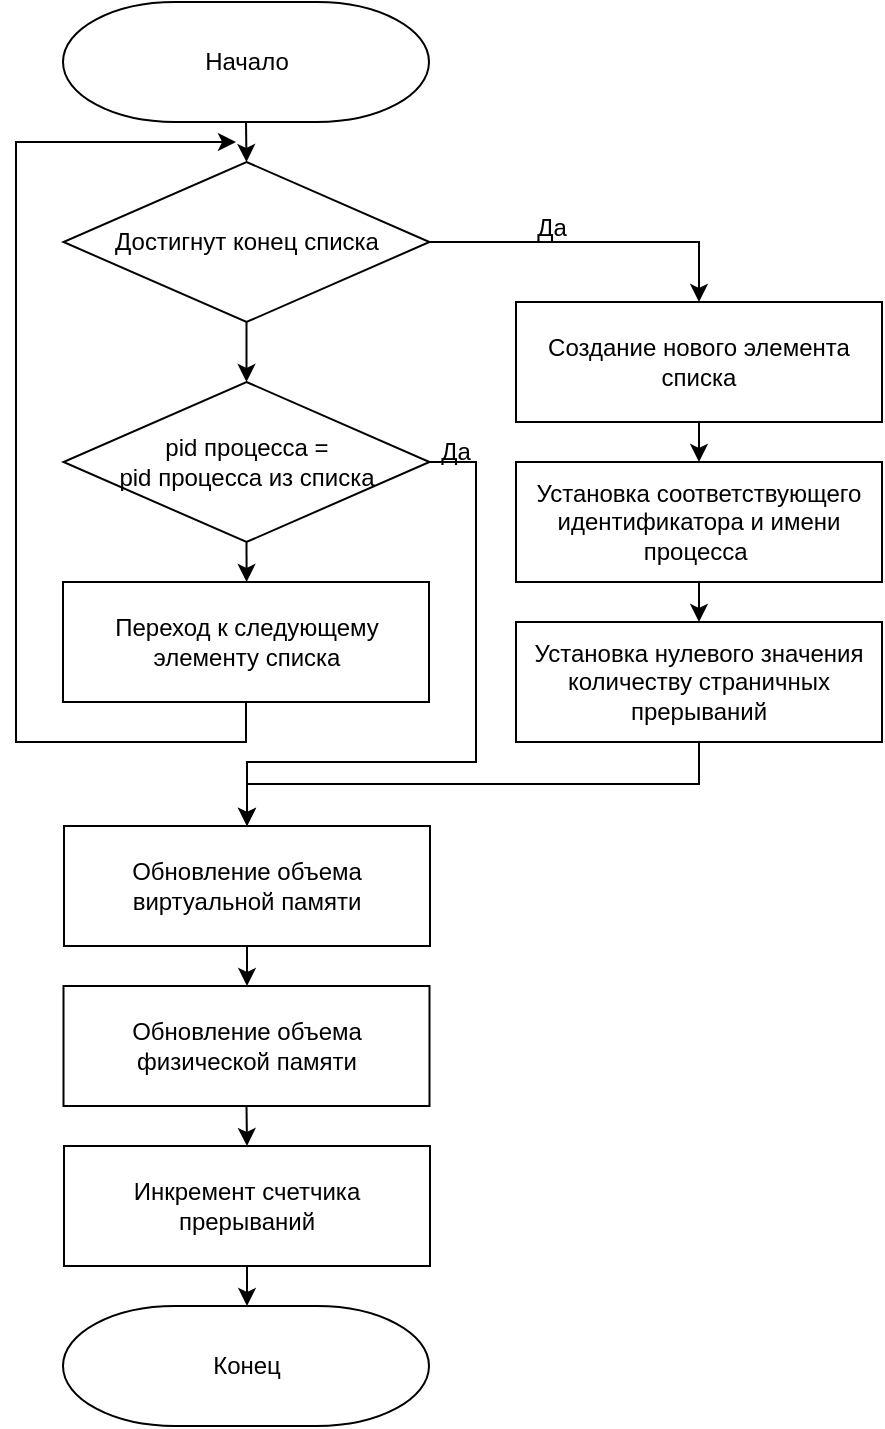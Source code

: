 <mxfile version="23.1.4" type="device" pages="4">
  <diagram name="Страница — 1" id="8gSsBskgYCqmv3yqJh8i">
    <mxGraphModel dx="880" dy="468" grid="1" gridSize="10" guides="1" tooltips="1" connect="1" arrows="1" fold="1" page="1" pageScale="1" pageWidth="827" pageHeight="1169" math="0" shadow="0">
      <root>
        <mxCell id="0" />
        <mxCell id="1" parent="0" />
        <mxCell id="FN5sF9n2hCXIpSzczThB-11" style="edgeStyle=orthogonalEdgeStyle;rounded=0;orthogonalLoop=1;jettySize=auto;html=1;exitX=0.5;exitY=1;exitDx=0;exitDy=0;exitPerimeter=0;entryX=0.5;entryY=0;entryDx=0;entryDy=0;" parent="1" source="FN5sF9n2hCXIpSzczThB-1" target="FN5sF9n2hCXIpSzczThB-8" edge="1">
          <mxGeometry relative="1" as="geometry" />
        </mxCell>
        <mxCell id="FN5sF9n2hCXIpSzczThB-1" value="Начало" style="strokeWidth=1;html=1;shape=mxgraph.flowchart.terminator;whiteSpace=wrap;" parent="1" vertex="1">
          <mxGeometry x="203.5" y="70" width="183" height="60" as="geometry" />
        </mxCell>
        <mxCell id="FN5sF9n2hCXIpSzczThB-16" style="edgeStyle=orthogonalEdgeStyle;rounded=0;orthogonalLoop=1;jettySize=auto;html=1;exitX=0.5;exitY=1;exitDx=0;exitDy=0;" parent="1" source="FN5sF9n2hCXIpSzczThB-6" target="FN5sF9n2hCXIpSzczThB-15" edge="1">
          <mxGeometry relative="1" as="geometry" />
        </mxCell>
        <mxCell id="FN5sF9n2hCXIpSzczThB-6" value="pid процесса = &lt;br&gt;pid процесса из списка" style="rhombus;whiteSpace=wrap;html=1;" parent="1" vertex="1">
          <mxGeometry x="203.75" y="260" width="183" height="80" as="geometry" />
        </mxCell>
        <mxCell id="FN5sF9n2hCXIpSzczThB-24" style="edgeStyle=orthogonalEdgeStyle;rounded=0;orthogonalLoop=1;jettySize=auto;html=1;exitX=1;exitY=0.5;exitDx=0;exitDy=0;entryX=0.5;entryY=0;entryDx=0;entryDy=0;" parent="1" source="FN5sF9n2hCXIpSzczThB-8" target="FN5sF9n2hCXIpSzczThB-25" edge="1">
          <mxGeometry relative="1" as="geometry">
            <mxPoint x="530" y="190" as="targetPoint" />
          </mxGeometry>
        </mxCell>
        <mxCell id="FN5sF9n2hCXIpSzczThB-8" value="Достигнут конец списка" style="rhombus;whiteSpace=wrap;html=1;" parent="1" vertex="1">
          <mxGeometry x="203.75" y="150" width="183" height="80" as="geometry" />
        </mxCell>
        <mxCell id="FN5sF9n2hCXIpSzczThB-9" value="" style="endArrow=classic;html=1;rounded=0;exitX=0.5;exitY=1;exitDx=0;exitDy=0;entryX=0.5;entryY=0;entryDx=0;entryDy=0;" parent="1" source="FN5sF9n2hCXIpSzczThB-8" target="FN5sF9n2hCXIpSzczThB-6" edge="1">
          <mxGeometry width="50" height="50" relative="1" as="geometry">
            <mxPoint x="390" y="270" as="sourcePoint" />
            <mxPoint x="440" y="220" as="targetPoint" />
          </mxGeometry>
        </mxCell>
        <mxCell id="FN5sF9n2hCXIpSzczThB-12" value="" style="endArrow=classic;html=1;rounded=0;exitX=1;exitY=0.5;exitDx=0;exitDy=0;entryX=0.5;entryY=0;entryDx=0;entryDy=0;edgeStyle=orthogonalEdgeStyle;" parent="1" source="FN5sF9n2hCXIpSzczThB-6" target="FN5sF9n2hCXIpSzczThB-20" edge="1">
          <mxGeometry width="50" height="50" relative="1" as="geometry">
            <mxPoint x="390" y="440" as="sourcePoint" />
            <mxPoint x="480" y="460" as="targetPoint" />
            <Array as="points">
              <mxPoint x="410" y="300" />
              <mxPoint x="410" y="450" />
              <mxPoint x="295" y="450" />
            </Array>
          </mxGeometry>
        </mxCell>
        <mxCell id="FN5sF9n2hCXIpSzczThB-15" value="Переход к следующему элементу списка" style="rounded=0;whiteSpace=wrap;html=1;" parent="1" vertex="1">
          <mxGeometry x="203.5" y="360" width="183" height="60" as="geometry" />
        </mxCell>
        <mxCell id="FN5sF9n2hCXIpSzczThB-17" value="" style="endArrow=classic;html=1;rounded=0;edgeStyle=orthogonalEdgeStyle;elbow=vertical;exitX=0.5;exitY=1;exitDx=0;exitDy=0;" parent="1" source="FN5sF9n2hCXIpSzczThB-15" edge="1">
          <mxGeometry width="50" height="50" relative="1" as="geometry">
            <mxPoint x="110" y="470" as="sourcePoint" />
            <mxPoint x="290" y="140" as="targetPoint" />
            <Array as="points">
              <mxPoint x="295" y="440" />
              <mxPoint x="180" y="440" />
              <mxPoint x="180" y="140" />
            </Array>
          </mxGeometry>
        </mxCell>
        <mxCell id="FN5sF9n2hCXIpSzczThB-32" style="edgeStyle=orthogonalEdgeStyle;rounded=0;orthogonalLoop=1;jettySize=auto;html=1;exitX=0.5;exitY=1;exitDx=0;exitDy=0;" parent="1" source="FN5sF9n2hCXIpSzczThB-20" target="FN5sF9n2hCXIpSzczThB-21" edge="1">
          <mxGeometry relative="1" as="geometry" />
        </mxCell>
        <mxCell id="FN5sF9n2hCXIpSzczThB-20" value="Обновление объема виртуальной памяти" style="rounded=0;whiteSpace=wrap;html=1;" parent="1" vertex="1">
          <mxGeometry x="204" y="482" width="183" height="60" as="geometry" />
        </mxCell>
        <mxCell id="FN5sF9n2hCXIpSzczThB-33" style="edgeStyle=orthogonalEdgeStyle;rounded=0;orthogonalLoop=1;jettySize=auto;html=1;exitX=0.5;exitY=1;exitDx=0;exitDy=0;entryX=0.5;entryY=0;entryDx=0;entryDy=0;" parent="1" source="FN5sF9n2hCXIpSzczThB-21" target="FN5sF9n2hCXIpSzczThB-22" edge="1">
          <mxGeometry relative="1" as="geometry" />
        </mxCell>
        <mxCell id="FN5sF9n2hCXIpSzczThB-21" value="Обновление объема физической памяти" style="rounded=0;whiteSpace=wrap;html=1;" parent="1" vertex="1">
          <mxGeometry x="203.75" y="562" width="183" height="60" as="geometry" />
        </mxCell>
        <mxCell id="FN5sF9n2hCXIpSzczThB-34" style="edgeStyle=orthogonalEdgeStyle;rounded=0;orthogonalLoop=1;jettySize=auto;html=1;exitX=0.5;exitY=1;exitDx=0;exitDy=0;" parent="1" source="FN5sF9n2hCXIpSzczThB-22" target="FN5sF9n2hCXIpSzczThB-31" edge="1">
          <mxGeometry relative="1" as="geometry" />
        </mxCell>
        <mxCell id="FN5sF9n2hCXIpSzczThB-22" value="Инкремент счетчика прерываний" style="rounded=0;whiteSpace=wrap;html=1;" parent="1" vertex="1">
          <mxGeometry x="204" y="642" width="183" height="60" as="geometry" />
        </mxCell>
        <mxCell id="FN5sF9n2hCXIpSzczThB-23" value="Да" style="text;html=1;align=center;verticalAlign=middle;whiteSpace=wrap;rounded=0;" parent="1" vertex="1">
          <mxGeometry x="370" y="280" width="60" height="30" as="geometry" />
        </mxCell>
        <mxCell id="FN5sF9n2hCXIpSzczThB-35" style="edgeStyle=orthogonalEdgeStyle;rounded=0;orthogonalLoop=1;jettySize=auto;html=1;exitX=0.5;exitY=1;exitDx=0;exitDy=0;entryX=0.5;entryY=0;entryDx=0;entryDy=0;" parent="1" source="FN5sF9n2hCXIpSzczThB-25" target="FN5sF9n2hCXIpSzczThB-26" edge="1">
          <mxGeometry relative="1" as="geometry" />
        </mxCell>
        <mxCell id="FN5sF9n2hCXIpSzczThB-25" value="Создание нового элемента списка" style="rounded=0;whiteSpace=wrap;html=1;" parent="1" vertex="1">
          <mxGeometry x="430" y="220" width="183" height="60" as="geometry" />
        </mxCell>
        <mxCell id="FN5sF9n2hCXIpSzczThB-36" style="edgeStyle=orthogonalEdgeStyle;rounded=0;orthogonalLoop=1;jettySize=auto;html=1;exitX=0.5;exitY=1;exitDx=0;exitDy=0;entryX=0.5;entryY=0;entryDx=0;entryDy=0;" parent="1" source="FN5sF9n2hCXIpSzczThB-26" target="FN5sF9n2hCXIpSzczThB-29" edge="1">
          <mxGeometry relative="1" as="geometry" />
        </mxCell>
        <mxCell id="FN5sF9n2hCXIpSzczThB-26" value="Установка соответствующего идентификатора и имени процесса&amp;nbsp;" style="rounded=0;whiteSpace=wrap;html=1;" parent="1" vertex="1">
          <mxGeometry x="430" y="300" width="183" height="60" as="geometry" />
        </mxCell>
        <mxCell id="FN5sF9n2hCXIpSzczThB-27" value="Да" style="text;html=1;align=center;verticalAlign=middle;whiteSpace=wrap;rounded=0;" parent="1" vertex="1">
          <mxGeometry x="418" y="168" width="60" height="30" as="geometry" />
        </mxCell>
        <mxCell id="FN5sF9n2hCXIpSzczThB-30" style="edgeStyle=orthogonalEdgeStyle;rounded=0;orthogonalLoop=1;jettySize=auto;html=1;exitX=0.5;exitY=1;exitDx=0;exitDy=0;" parent="1" source="FN5sF9n2hCXIpSzczThB-29" target="FN5sF9n2hCXIpSzczThB-20" edge="1">
          <mxGeometry relative="1" as="geometry" />
        </mxCell>
        <mxCell id="FN5sF9n2hCXIpSzczThB-29" value="Установка нулевого значения количеству страничных прерываний" style="rounded=0;whiteSpace=wrap;html=1;" parent="1" vertex="1">
          <mxGeometry x="430" y="380" width="183" height="60" as="geometry" />
        </mxCell>
        <mxCell id="FN5sF9n2hCXIpSzczThB-31" value="Конец" style="strokeWidth=1;html=1;shape=mxgraph.flowchart.terminator;whiteSpace=wrap;" parent="1" vertex="1">
          <mxGeometry x="203.5" y="722" width="183" height="60" as="geometry" />
        </mxCell>
      </root>
    </mxGraphModel>
  </diagram>
  <diagram id="msku9psWZ6GVIqZwLK3_" name="Страница — 2">
    <mxGraphModel dx="880" dy="468" grid="1" gridSize="10" guides="1" tooltips="1" connect="1" arrows="1" fold="1" page="1" pageScale="1" pageWidth="827" pageHeight="1169" math="0" shadow="0">
      <root>
        <mxCell id="0" />
        <mxCell id="1" parent="0" />
        <mxCell id="mTRlV8fZgw5BLUt4FxDM-5" style="edgeStyle=orthogonalEdgeStyle;rounded=0;orthogonalLoop=1;jettySize=auto;html=1;exitX=1;exitY=0.25;exitDx=0;exitDy=0;entryX=0;entryY=0.25;entryDx=0;entryDy=0;" parent="1" source="mTRlV8fZgw5BLUt4FxDM-1" target="mTRlV8fZgw5BLUt4FxDM-3" edge="1">
          <mxGeometry relative="1" as="geometry" />
        </mxCell>
        <mxCell id="mTRlV8fZgw5BLUt4FxDM-1" value="&lt;p style=&quot;line-height: 0%;&quot;&gt;Пространство пользователя&lt;/p&gt;" style="rounded=0;whiteSpace=wrap;html=1;" parent="1" vertex="1">
          <mxGeometry x="10" y="110" width="180" height="90" as="geometry" />
        </mxCell>
        <mxCell id="mTRlV8fZgw5BLUt4FxDM-14" style="edgeStyle=orthogonalEdgeStyle;rounded=0;orthogonalLoop=1;jettySize=auto;html=1;exitX=0;exitY=0.75;exitDx=0;exitDy=0;entryX=1;entryY=0.75;entryDx=0;entryDy=0;" parent="1" source="mTRlV8fZgw5BLUt4FxDM-3" target="mTRlV8fZgw5BLUt4FxDM-1" edge="1">
          <mxGeometry relative="1" as="geometry" />
        </mxCell>
        <mxCell id="mTRlV8fZgw5BLUt4FxDM-3" value="char *output_buffer" style="rounded=0;whiteSpace=wrap;html=1;" parent="1" vertex="1">
          <mxGeometry x="360" y="110" width="330" height="90" as="geometry" />
        </mxCell>
        <mxCell id="mTRlV8fZgw5BLUt4FxDM-4" value="Пространство ядра" style="text;html=1;align=center;verticalAlign=middle;whiteSpace=wrap;rounded=0;" parent="1" vertex="1">
          <mxGeometry x="445" y="110" width="160" height="30" as="geometry" />
        </mxCell>
        <mxCell id="mTRlV8fZgw5BLUt4FxDM-6" value="cat /proc/my_page_fault" style="text;html=1;align=center;verticalAlign=middle;whiteSpace=wrap;rounded=0;" parent="1" vertex="1">
          <mxGeometry x="190" y="100" width="170" height="30" as="geometry" />
        </mxCell>
        <mxCell id="mTRlV8fZgw5BLUt4FxDM-8" value="copy_to_user(buffer, output_buffer + *offset, count)" style="text;html=1;align=center;verticalAlign=middle;whiteSpace=wrap;rounded=0;" parent="1" vertex="1">
          <mxGeometry x="190" y="190" width="170" height="30" as="geometry" />
        </mxCell>
        <mxCell id="mTRlV8fZgw5BLUt4FxDM-10" value="reader()" style="rounded=0;whiteSpace=wrap;html=1;" parent="1" vertex="1">
          <mxGeometry x="370" y="150" width="100" height="30" as="geometry" />
        </mxCell>
        <mxCell id="mTRlV8fZgw5BLUt4FxDM-13" value="" style="edgeStyle=orthogonalEdgeStyle;rounded=0;orthogonalLoop=1;jettySize=auto;html=1;" parent="1" source="mTRlV8fZgw5BLUt4FxDM-11" target="mTRlV8fZgw5BLUt4FxDM-10" edge="1">
          <mxGeometry relative="1" as="geometry" />
        </mxCell>
        <mxCell id="mTRlV8fZgw5BLUt4FxDM-11" value="create_buffer()" style="rounded=0;whiteSpace=wrap;html=1;" parent="1" vertex="1">
          <mxGeometry x="580" y="150" width="100" height="30" as="geometry" />
        </mxCell>
        <mxCell id="mTRlV8fZgw5BLUt4FxDM-12" value="" style="endArrow=classic;startArrow=classic;html=1;rounded=0;entryX=0;entryY=0.5;entryDx=0;entryDy=0;exitX=1;exitY=0.5;exitDx=0;exitDy=0;" parent="1" source="mTRlV8fZgw5BLUt4FxDM-10" target="mTRlV8fZgw5BLUt4FxDM-11" edge="1">
          <mxGeometry width="50" height="50" relative="1" as="geometry">
            <mxPoint x="390" y="270" as="sourcePoint" />
            <mxPoint x="440" y="220" as="targetPoint" />
          </mxGeometry>
        </mxCell>
        <mxCell id="l79wfTf76gtKPBuZ0pS0-1" value="" style="endArrow=none;html=1;rounded=0;fillColor=#f5f5f5;strokeColor=#ababab;" edge="1" parent="1">
          <mxGeometry width="50" height="50" relative="1" as="geometry">
            <mxPoint x="270" y="241" as="sourcePoint" />
            <mxPoint x="270" y="81" as="targetPoint" />
          </mxGeometry>
        </mxCell>
      </root>
    </mxGraphModel>
  </diagram>
  <diagram id="zr-N43XsvUIEM3O1FHie" name="Страница — 3">
    <mxGraphModel dx="880" dy="468" grid="1" gridSize="10" guides="1" tooltips="1" connect="1" arrows="1" fold="1" page="1" pageScale="1" pageWidth="827" pageHeight="1169" math="0" shadow="0">
      <root>
        <mxCell id="0" />
        <mxCell id="1" parent="0" />
        <mxCell id="2JBBUG47Vj0SRZKVkvNy-1" value="Отслеживание страничных прерываний" style="rounded=0;whiteSpace=wrap;html=1;" vertex="1" parent="1">
          <mxGeometry x="240" y="170" width="180" height="110" as="geometry" />
        </mxCell>
        <mxCell id="2JBBUG47Vj0SRZKVkvNy-2" value="" style="endArrow=classic;html=1;rounded=0;entryX=0;entryY=0.25;entryDx=0;entryDy=0;" edge="1" parent="1" target="2JBBUG47Vj0SRZKVkvNy-1">
          <mxGeometry width="50" height="50" relative="1" as="geometry">
            <mxPoint x="80" y="198" as="sourcePoint" />
            <mxPoint x="250" y="220" as="targetPoint" />
          </mxGeometry>
        </mxCell>
        <mxCell id="2JBBUG47Vj0SRZKVkvNy-4" value="Процесс, на котором возникло страничное прерывание" style="text;html=1;align=center;verticalAlign=middle;whiteSpace=wrap;rounded=0;" vertex="1" parent="1">
          <mxGeometry x="80" y="160" width="150" height="30" as="geometry" />
        </mxCell>
        <mxCell id="2JBBUG47Vj0SRZKVkvNy-5" value="" style="endArrow=classic;html=1;rounded=0;entryX=0.5;entryY=1;entryDx=0;entryDy=0;" edge="1" parent="1" target="2JBBUG47Vj0SRZKVkvNy-1">
          <mxGeometry width="50" height="50" relative="1" as="geometry">
            <mxPoint x="330" y="340" as="sourcePoint" />
            <mxPoint x="440" y="220" as="targetPoint" />
          </mxGeometry>
        </mxCell>
        <mxCell id="2JBBUG47Vj0SRZKVkvNy-6" value="ОС Linux" style="text;html=1;align=center;verticalAlign=middle;whiteSpace=wrap;rounded=0;" vertex="1" parent="1">
          <mxGeometry x="330" y="300" width="60" height="30" as="geometry" />
        </mxCell>
        <mxCell id="2JBBUG47Vj0SRZKVkvNy-7" value="" style="endArrow=classic;html=1;rounded=0;exitX=1;exitY=0.5;exitDx=0;exitDy=0;" edge="1" parent="1" source="2JBBUG47Vj0SRZKVkvNy-1">
          <mxGeometry width="50" height="50" relative="1" as="geometry">
            <mxPoint x="390" y="270" as="sourcePoint" />
            <mxPoint x="570" y="225" as="targetPoint" />
          </mxGeometry>
        </mxCell>
        <mxCell id="2JBBUG47Vj0SRZKVkvNy-8" value="" style="endArrow=classic;html=1;rounded=0;entryX=0;entryY=0.75;entryDx=0;entryDy=0;" edge="1" parent="1" target="2JBBUG47Vj0SRZKVkvNy-1">
          <mxGeometry width="50" height="50" relative="1" as="geometry">
            <mxPoint x="80" y="253" as="sourcePoint" />
            <mxPoint x="440" y="220" as="targetPoint" />
          </mxGeometry>
        </mxCell>
        <mxCell id="2JBBUG47Vj0SRZKVkvNy-9" value="Список обработанных процессов" style="text;html=1;align=center;verticalAlign=middle;whiteSpace=wrap;rounded=0;" vertex="1" parent="1">
          <mxGeometry x="80" y="260" width="150" height="30" as="geometry" />
        </mxCell>
        <mxCell id="2JBBUG47Vj0SRZKVkvNy-10" value="Обновленный список обработанных процессов" style="text;html=1;align=center;verticalAlign=middle;whiteSpace=wrap;rounded=0;" vertex="1" parent="1">
          <mxGeometry x="420" y="192" width="150" height="30" as="geometry" />
        </mxCell>
        <mxCell id="2JBBUG47Vj0SRZKVkvNy-11" value="" style="endArrow=classic;html=1;rounded=0;entryX=0.5;entryY=0;entryDx=0;entryDy=0;" edge="1" parent="1" target="2JBBUG47Vj0SRZKVkvNy-1">
          <mxGeometry width="50" height="50" relative="1" as="geometry">
            <mxPoint x="330" y="100" as="sourcePoint" />
            <mxPoint x="440" y="220" as="targetPoint" />
          </mxGeometry>
        </mxCell>
        <mxCell id="2JBBUG47Vj0SRZKVkvNy-12" value="Структуры, содержащие необходимую информацию" style="text;html=1;align=center;verticalAlign=middle;whiteSpace=wrap;rounded=0;" vertex="1" parent="1">
          <mxGeometry x="330" y="117" width="100" height="40" as="geometry" />
        </mxCell>
      </root>
    </mxGraphModel>
  </diagram>
  <diagram id="QpXqcN8UABFPj_cwQkQU" name="Страница — 4">
    <mxGraphModel dx="880" dy="468" grid="1" gridSize="10" guides="1" tooltips="1" connect="1" arrows="1" fold="1" page="1" pageScale="1" pageWidth="827" pageHeight="1169" math="0" shadow="0">
      <root>
        <mxCell id="0" />
        <mxCell id="1" parent="0" />
        <mxCell id="0E0Mm-R9BsLWEYTR4dHR-2" value="main.c" style="rounded=0;whiteSpace=wrap;html=1;" vertex="1" parent="1">
          <mxGeometry x="160" y="180" width="120" height="60" as="geometry" />
        </mxCell>
        <mxCell id="0E0Mm-R9BsLWEYTR4dHR-3" value="handler.c" style="rounded=0;whiteSpace=wrap;html=1;" vertex="1" parent="1">
          <mxGeometry x="280" y="80" width="120" height="60" as="geometry" />
        </mxCell>
        <mxCell id="0E0Mm-R9BsLWEYTR4dHR-4" value="reader.c" style="rounded=0;whiteSpace=wrap;html=1;" vertex="1" parent="1">
          <mxGeometry x="40" y="80" width="120" height="60" as="geometry" />
        </mxCell>
        <mxCell id="0E0Mm-R9BsLWEYTR4dHR-6" value="" style="endArrow=classic;startArrow=classic;html=1;rounded=0;entryX=0.75;entryY=0;entryDx=0;entryDy=0;exitX=0.5;exitY=1;exitDx=0;exitDy=0;" edge="1" parent="1" source="0E0Mm-R9BsLWEYTR4dHR-3" target="0E0Mm-R9BsLWEYTR4dHR-2">
          <mxGeometry width="50" height="50" relative="1" as="geometry">
            <mxPoint x="390" y="100" as="sourcePoint" />
            <mxPoint x="440" y="50" as="targetPoint" />
          </mxGeometry>
        </mxCell>
        <mxCell id="0E0Mm-R9BsLWEYTR4dHR-7" value="" style="endArrow=classic;startArrow=classic;html=1;rounded=0;entryX=0.45;entryY=1.017;entryDx=0;entryDy=0;entryPerimeter=0;exitX=0.25;exitY=0;exitDx=0;exitDy=0;" edge="1" parent="1" source="0E0Mm-R9BsLWEYTR4dHR-2" target="0E0Mm-R9BsLWEYTR4dHR-4">
          <mxGeometry width="50" height="50" relative="1" as="geometry">
            <mxPoint x="210" y="180" as="sourcePoint" />
            <mxPoint x="440" y="50" as="targetPoint" />
          </mxGeometry>
        </mxCell>
      </root>
    </mxGraphModel>
  </diagram>
</mxfile>
